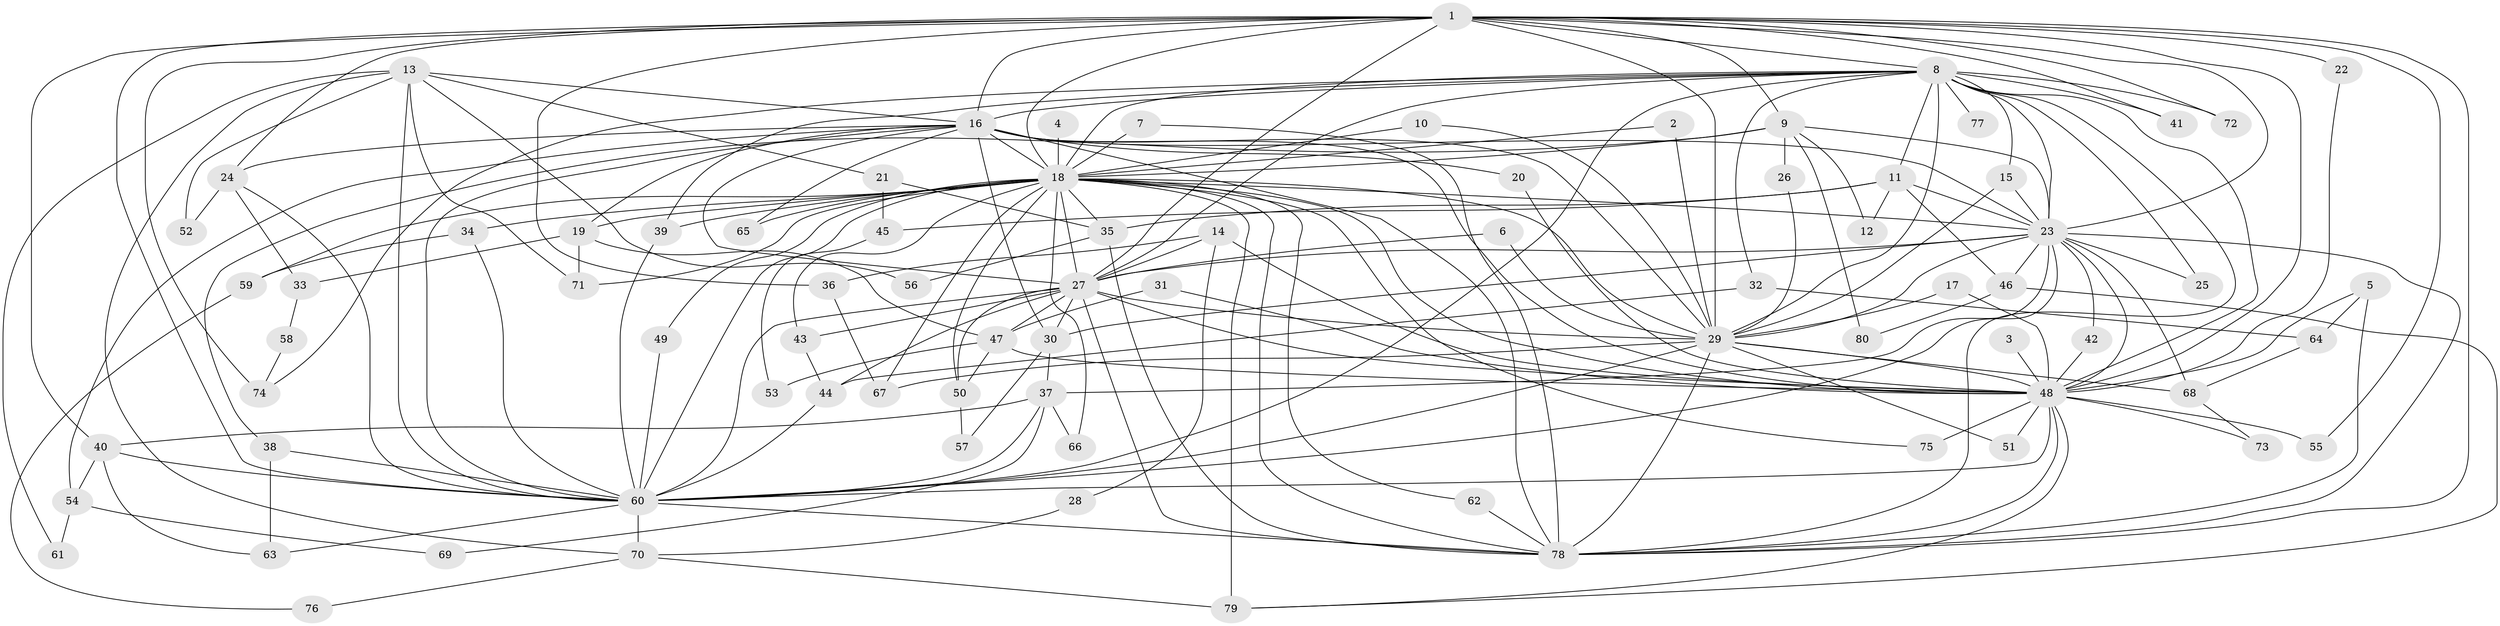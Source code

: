 // original degree distribution, {23: 0.008771929824561403, 17: 0.008771929824561403, 34: 0.008771929824561403, 20: 0.02631578947368421, 27: 0.008771929824561403, 21: 0.017543859649122806, 16: 0.008771929824561403, 2: 0.5789473684210527, 3: 0.16666666666666666, 5: 0.07894736842105263, 7: 0.008771929824561403, 6: 0.02631578947368421, 8: 0.008771929824561403, 4: 0.043859649122807015}
// Generated by graph-tools (version 1.1) at 2025/36/03/04/25 23:36:19]
// undirected, 80 vertices, 199 edges
graph export_dot {
  node [color=gray90,style=filled];
  1;
  2;
  3;
  4;
  5;
  6;
  7;
  8;
  9;
  10;
  11;
  12;
  13;
  14;
  15;
  16;
  17;
  18;
  19;
  20;
  21;
  22;
  23;
  24;
  25;
  26;
  27;
  28;
  29;
  30;
  31;
  32;
  33;
  34;
  35;
  36;
  37;
  38;
  39;
  40;
  41;
  42;
  43;
  44;
  45;
  46;
  47;
  48;
  49;
  50;
  51;
  52;
  53;
  54;
  55;
  56;
  57;
  58;
  59;
  60;
  61;
  62;
  63;
  64;
  65;
  66;
  67;
  68;
  69;
  70;
  71;
  72;
  73;
  74;
  75;
  76;
  77;
  78;
  79;
  80;
  1 -- 8 [weight=1.0];
  1 -- 9 [weight=1.0];
  1 -- 16 [weight=1.0];
  1 -- 18 [weight=2.0];
  1 -- 22 [weight=1.0];
  1 -- 23 [weight=1.0];
  1 -- 24 [weight=1.0];
  1 -- 27 [weight=1.0];
  1 -- 29 [weight=1.0];
  1 -- 36 [weight=1.0];
  1 -- 40 [weight=1.0];
  1 -- 41 [weight=1.0];
  1 -- 48 [weight=1.0];
  1 -- 55 [weight=1.0];
  1 -- 60 [weight=1.0];
  1 -- 72 [weight=1.0];
  1 -- 74 [weight=2.0];
  1 -- 78 [weight=1.0];
  2 -- 18 [weight=1.0];
  2 -- 29 [weight=1.0];
  3 -- 48 [weight=1.0];
  4 -- 18 [weight=1.0];
  5 -- 48 [weight=1.0];
  5 -- 64 [weight=1.0];
  5 -- 78 [weight=1.0];
  6 -- 27 [weight=1.0];
  6 -- 29 [weight=1.0];
  7 -- 18 [weight=1.0];
  7 -- 78 [weight=1.0];
  8 -- 11 [weight=1.0];
  8 -- 15 [weight=1.0];
  8 -- 16 [weight=1.0];
  8 -- 18 [weight=1.0];
  8 -- 23 [weight=2.0];
  8 -- 25 [weight=1.0];
  8 -- 27 [weight=1.0];
  8 -- 29 [weight=1.0];
  8 -- 32 [weight=1.0];
  8 -- 39 [weight=1.0];
  8 -- 41 [weight=1.0];
  8 -- 48 [weight=1.0];
  8 -- 60 [weight=1.0];
  8 -- 72 [weight=1.0];
  8 -- 74 [weight=1.0];
  8 -- 77 [weight=1.0];
  8 -- 78 [weight=1.0];
  9 -- 12 [weight=1.0];
  9 -- 18 [weight=1.0];
  9 -- 23 [weight=1.0];
  9 -- 26 [weight=1.0];
  9 -- 38 [weight=1.0];
  9 -- 80 [weight=1.0];
  10 -- 18 [weight=1.0];
  10 -- 29 [weight=1.0];
  11 -- 12 [weight=1.0];
  11 -- 23 [weight=1.0];
  11 -- 35 [weight=1.0];
  11 -- 45 [weight=1.0];
  11 -- 46 [weight=1.0];
  13 -- 16 [weight=1.0];
  13 -- 21 [weight=1.0];
  13 -- 52 [weight=1.0];
  13 -- 56 [weight=1.0];
  13 -- 60 [weight=1.0];
  13 -- 61 [weight=1.0];
  13 -- 70 [weight=1.0];
  13 -- 71 [weight=1.0];
  14 -- 27 [weight=1.0];
  14 -- 28 [weight=1.0];
  14 -- 36 [weight=1.0];
  14 -- 48 [weight=1.0];
  15 -- 23 [weight=1.0];
  15 -- 29 [weight=1.0];
  16 -- 18 [weight=2.0];
  16 -- 19 [weight=1.0];
  16 -- 20 [weight=1.0];
  16 -- 23 [weight=1.0];
  16 -- 24 [weight=1.0];
  16 -- 27 [weight=1.0];
  16 -- 29 [weight=1.0];
  16 -- 30 [weight=1.0];
  16 -- 48 [weight=1.0];
  16 -- 54 [weight=1.0];
  16 -- 60 [weight=3.0];
  16 -- 65 [weight=1.0];
  16 -- 78 [weight=2.0];
  17 -- 29 [weight=1.0];
  17 -- 48 [weight=1.0];
  18 -- 19 [weight=1.0];
  18 -- 23 [weight=2.0];
  18 -- 27 [weight=1.0];
  18 -- 29 [weight=1.0];
  18 -- 34 [weight=1.0];
  18 -- 35 [weight=1.0];
  18 -- 39 [weight=1.0];
  18 -- 43 [weight=1.0];
  18 -- 48 [weight=1.0];
  18 -- 49 [weight=1.0];
  18 -- 50 [weight=1.0];
  18 -- 59 [weight=1.0];
  18 -- 60 [weight=1.0];
  18 -- 62 [weight=1.0];
  18 -- 65 [weight=1.0];
  18 -- 66 [weight=1.0];
  18 -- 67 [weight=1.0];
  18 -- 71 [weight=1.0];
  18 -- 75 [weight=1.0];
  18 -- 78 [weight=1.0];
  18 -- 79 [weight=2.0];
  19 -- 33 [weight=1.0];
  19 -- 47 [weight=1.0];
  19 -- 71 [weight=1.0];
  20 -- 48 [weight=1.0];
  21 -- 35 [weight=1.0];
  21 -- 45 [weight=1.0];
  22 -- 48 [weight=1.0];
  23 -- 25 [weight=1.0];
  23 -- 27 [weight=2.0];
  23 -- 29 [weight=1.0];
  23 -- 30 [weight=1.0];
  23 -- 37 [weight=1.0];
  23 -- 42 [weight=1.0];
  23 -- 46 [weight=1.0];
  23 -- 48 [weight=1.0];
  23 -- 60 [weight=1.0];
  23 -- 68 [weight=1.0];
  23 -- 78 [weight=1.0];
  24 -- 33 [weight=1.0];
  24 -- 52 [weight=1.0];
  24 -- 60 [weight=1.0];
  26 -- 29 [weight=1.0];
  27 -- 29 [weight=1.0];
  27 -- 30 [weight=1.0];
  27 -- 43 [weight=1.0];
  27 -- 44 [weight=1.0];
  27 -- 47 [weight=1.0];
  27 -- 48 [weight=1.0];
  27 -- 50 [weight=1.0];
  27 -- 60 [weight=1.0];
  27 -- 78 [weight=1.0];
  28 -- 70 [weight=1.0];
  29 -- 48 [weight=2.0];
  29 -- 51 [weight=1.0];
  29 -- 60 [weight=1.0];
  29 -- 67 [weight=1.0];
  29 -- 68 [weight=2.0];
  29 -- 78 [weight=2.0];
  30 -- 37 [weight=1.0];
  30 -- 57 [weight=1.0];
  31 -- 47 [weight=1.0];
  31 -- 48 [weight=1.0];
  32 -- 44 [weight=1.0];
  32 -- 64 [weight=1.0];
  33 -- 58 [weight=1.0];
  34 -- 59 [weight=1.0];
  34 -- 60 [weight=1.0];
  35 -- 56 [weight=1.0];
  35 -- 78 [weight=1.0];
  36 -- 67 [weight=1.0];
  37 -- 40 [weight=1.0];
  37 -- 60 [weight=1.0];
  37 -- 66 [weight=1.0];
  37 -- 69 [weight=1.0];
  38 -- 60 [weight=1.0];
  38 -- 63 [weight=1.0];
  39 -- 60 [weight=1.0];
  40 -- 54 [weight=1.0];
  40 -- 60 [weight=1.0];
  40 -- 63 [weight=1.0];
  42 -- 48 [weight=1.0];
  43 -- 44 [weight=1.0];
  44 -- 60 [weight=2.0];
  45 -- 53 [weight=1.0];
  46 -- 79 [weight=1.0];
  46 -- 80 [weight=1.0];
  47 -- 48 [weight=1.0];
  47 -- 50 [weight=1.0];
  47 -- 53 [weight=1.0];
  48 -- 51 [weight=1.0];
  48 -- 55 [weight=1.0];
  48 -- 60 [weight=1.0];
  48 -- 73 [weight=1.0];
  48 -- 75 [weight=1.0];
  48 -- 78 [weight=1.0];
  48 -- 79 [weight=1.0];
  49 -- 60 [weight=1.0];
  50 -- 57 [weight=1.0];
  54 -- 61 [weight=1.0];
  54 -- 69 [weight=1.0];
  58 -- 74 [weight=1.0];
  59 -- 76 [weight=1.0];
  60 -- 63 [weight=1.0];
  60 -- 70 [weight=1.0];
  60 -- 78 [weight=1.0];
  62 -- 78 [weight=2.0];
  64 -- 68 [weight=1.0];
  68 -- 73 [weight=1.0];
  70 -- 76 [weight=1.0];
  70 -- 79 [weight=1.0];
}
